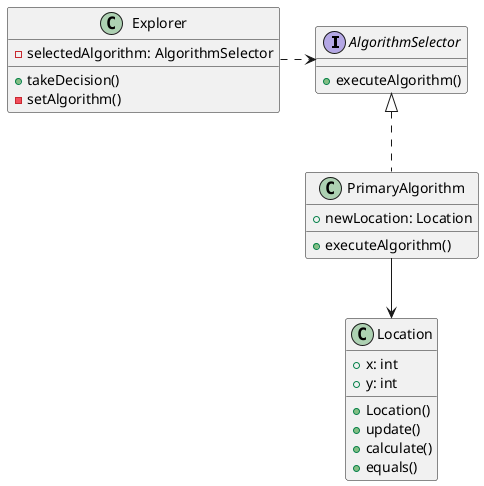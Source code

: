 @startuml StrategyPattern

interface AlgorithmSelector {
    +executeAlgorithm()
}

class PrimaryAlgorithm implements AlgorithmSelector
Explorer .right.> AlgorithmSelector
PrimaryAlgorithm --> Location

class Explorer {
    -selectedAlgorithm: AlgorithmSelector
    +takeDecision()
    -setAlgorithm()
}

class PrimaryAlgorithm {
    +newLocation: Location
    +executeAlgorithm()
}

class Location {
    +x: int
    +y: int
    +Location()
    +update()
    +calculate()
    +equals()
}


@enduml